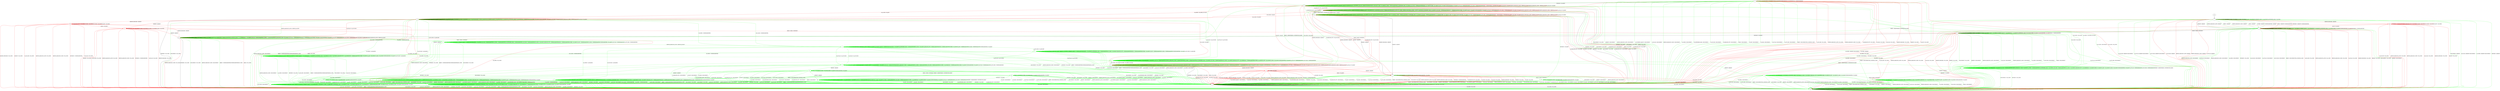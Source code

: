 digraph "" {
	graph ["Incoming time"=0.12959980964660645,
		"Outgoing time"=0.22248458862304688,
		Output="{'States': 36, 'Transitions': 837, 'Filename': '../results/ssh/DropBear-OpenSSH-yices-4.dot'}",
		Reference="{'States': 18, 'Transitions': 222, 'Filename': '../subjects/ssh/DropBear.dot'}",
		Solver=yices,
		Updated="{'States': 32, 'Transitions': 683, 'Filename': '../subjects/ssh/OpenSSH.dot'}",
		"f-measure"=0.15027624309392265,
		precision=0.09956076134699854,
		recall=0.3063063063063063
	];
	a -> a	[key=0,
		label="CH_OPEN / CH_MAX"];
	a -> a	[key=1,
		color=green,
		label="DEBUG / NO_RESP"];
	a -> a	[key=2,
		color=green,
		label="IGNORE / NO_RESP"];
	a -> a	[key=3,
		color=green,
		label="UNIMPLEMENTED / NO_RESP"];
	a -> a	[key=4,
		color=red,
		label="KEX30 / UNIMPLEMENTED"];
	a -> b	[key=0,
		label="NEWKEYS / NO_RESP"];
	a -> f	[key=0,
		color=green,
		label="DISCONNECT / NO_CONN"];
	a -> f	[key=1,
		color=green,
		label="KEXINIT / DISCONNECT"];
	a -> f	[key=2,
		color=green,
		label="SERVICE_REQUEST_AUTH / DISCONNECT"];
	a -> f	[key=3,
		color=green,
		label="CH_WINDOW_ADJUST / DISCONNECT"];
	a -> f	[key=4,
		color=green,
		label="UA_PK_OK / DISCONNECT"];
	a -> f	[key=5,
		color=green,
		label="SERVICE_REQUEST_CONN / DISCONNECT"];
	a -> f	[key=6,
		color=green,
		label="UA_NONE / DISCONNECT"];
	a -> f	[key=7,
		color=green,
		label="CH_EXTENDED_DATA / DISCONNECT"];
	a -> f	[key=8,
		color=green,
		label="UA_PK_NOK / DISCONNECT"];
	a -> f	[key=9,
		color=green,
		label="CH_REQUEST_PTY / DISCONNECT"];
	a -> f	[key=10,
		color=green,
		label="KEX30 / DISCONNECT"];
	a -> f	[key=11,
		color=green,
		label="CH_EOF / DISCONNECT"];
	a -> f	[key=12,
		color=green,
		label="CH_DATA / DISCONNECT"];
	a -> f	[key=13,
		color=green,
		label="UA_PW_OK / DISCONNECT"];
	a -> f	[key=14,
		color=green,
		label="UA_PW_NOK / DISCONNECT"];
	a -> f	[key=15,
		color=green,
		label="REKEY / DISCONNECT|NO_CONN|NO_CONN"];
	a -> f	[key=16,
		color=red,
		label="UA_PK_NOK / NO_CONN"];
	a -> f	[key=17,
		color=red,
		label="SERVICE_REQUEST_AUTH / NO_CONN"];
	a -> f	[key=18,
		color=red,
		label="SERVICE_REQUEST_CONN / NO_CONN"];
	a -> f	[key=19,
		color=red,
		label="CH_REQUEST_PTY / NO_CONN"];
	a -> f	[key=20,
		color=red,
		label="CH_DATA / NO_CONN"];
	a -> f	[key=21,
		color=red,
		label="UA_PK_OK / NO_CONN"];
	a -> f	[key=22,
		color=red,
		label="KEXINIT_PROCEED / NO_CONN"];
	a -> f	[key=23,
		color=red,
		label="KEXINIT / NO_CONN"];
	a -> f	[key=24,
		color=red,
		label="CH_EOF / NO_CONN"];
	a -> m	[key=0,
		color=green,
		label="CH_CLOSE / DISCONNECT"];
	a -> m	[key=1,
		color=red,
		label="CH_CLOSE / NO_CONN"];
	b -> b	[key=0,
		label="CH_OPEN / CH_MAX"];
	b -> b	[key=1,
		label="CH_DATA / NO_RESP"];
	b -> b	[key=2,
		color=green,
		label="SERVICE_REQUEST_AUTH / NO_RESP"];
	b -> b	[key=3,
		color=green,
		label="CH_WINDOW_ADJUST / NO_RESP"];
	b -> b	[key=4,
		color=green,
		label="DEBUG / NO_RESP"];
	b -> b	[key=5,
		color=green,
		label="UA_PK_OK / UNIMPLEMENTED"];
	b -> b	[key=6,
		color=green,
		label="SERVICE_REQUEST_CONN / NO_RESP"];
	b -> b	[key=7,
		color=green,
		label="UA_NONE / UNIMPLEMENTED"];
	b -> b	[key=8,
		color=green,
		label="CH_EXTENDED_DATA / NO_RESP"];
	b -> b	[key=9,
		color=green,
		label="UA_PK_NOK / UNIMPLEMENTED"];
	b -> b	[key=10,
		color=green,
		label="KEX30 / NO_RESP"];
	b -> b	[key=11,
		color=green,
		label="IGNORE / NO_RESP"];
	b -> b	[key=12,
		color=green,
		label="CH_EOF / NO_RESP"];
	b -> b	[key=13,
		color=green,
		label="UNIMPLEMENTED / NO_RESP"];
	b -> b	[key=14,
		color=green,
		label="UA_PW_OK / UNIMPLEMENTED"];
	b -> b	[key=15,
		color=green,
		label="UA_PW_NOK / UNIMPLEMENTED"];
	b -> b	[key=16,
		color=green,
		label="REKEY / KEXINIT|KEX31+NEWKEYS|NO_RESP"];
	b -> b	[key=17,
		color=red,
		label="UA_PK_NOK / NO_RESP"];
	b -> b	[key=18,
		color=red,
		label="SERVICE_REQUEST_AUTH / SERVICE_ACCEPT"];
	b -> b	[key=19,
		color=red,
		label="SERVICE_REQUEST_CONN / SERVICE_ACCEPT"];
	b -> b	[key=20,
		color=red,
		label="UA_PK_OK / NO_RESP"];
	b -> c	[key=0,
		color=red,
		label="CH_REQUEST_PTY / CH_SUCCESS"];
	b -> f	[key=0,
		label="NEWKEYS / NO_CONN"];
	b -> f	[key=1,
		color=green,
		label="DISCONNECT / NO_CONN"];
	b -> f	[key=2,
		color=red,
		label="KEX30 / NO_CONN"];
	b -> i	[key=0,
		color=red,
		label="CH_EOF / CH_EOF"];
	b -> k	[key=0,
		color=green,
		label="CH_REQUEST_PTY / CH_SUCCESS"];
	b -> l	[key=0,
		color=red,
		label="KEXINIT / KEXINIT"];
	b -> n	[key=0,
		color=red,
		label="CH_CLOSE / CH_EOF"];
	v	[color=green];
	b -> v	[key=0,
		color=green,
		label="CH_CLOSE / CH_CLOSE"];
	bb	[color=green];
	b -> bb	[key=0,
		color=green,
		label="KEXINIT / KEXINIT"];
	jj	[color=red];
	b -> jj	[key=0,
		color=red,
		label="KEXINIT_PROCEED / KEXINIT"];
	c -> c	[key=0,
		label="CH_OPEN / CH_MAX"];
	c -> c	[key=1,
		label="CH_DATA / NO_RESP"];
	c -> c	[key=2,
		color=green,
		label="SERVICE_REQUEST_AUTH / UNIMPLEMENTED"];
	c -> c	[key=3,
		color=green,
		label="CH_WINDOW_ADJUST / NO_RESP"];
	c -> c	[key=4,
		color=green,
		label="DEBUG / NO_RESP"];
	c -> c	[key=5,
		color=green,
		label="UA_PK_OK / UNIMPLEMENTED"];
	c -> c	[key=6,
		color=green,
		label="SERVICE_REQUEST_CONN / UNIMPLEMENTED"];
	c -> c	[key=7,
		color=green,
		label="UA_NONE / UNIMPLEMENTED"];
	c -> c	[key=8,
		color=green,
		label="CH_EXTENDED_DATA / NO_RESP"];
	c -> c	[key=9,
		color=green,
		label="UA_PK_NOK / UNIMPLEMENTED"];
	c -> c	[key=10,
		color=green,
		label="KEX30 / UNIMPLEMENTED"];
	c -> c	[key=11,
		color=green,
		label="IGNORE / NO_RESP"];
	c -> c	[key=12,
		color=green,
		label="CH_EOF / NO_RESP"];
	c -> c	[key=13,
		color=green,
		label="UNIMPLEMENTED / NO_RESP"];
	c -> c	[key=14,
		color=green,
		label="UA_PW_OK / UNIMPLEMENTED"];
	c -> c	[key=15,
		color=green,
		label="UA_PW_NOK / UNIMPLEMENTED"];
	c -> c	[key=16,
		color=red,
		label="UA_PK_NOK / NO_RESP"];
	c -> c	[key=17,
		color=red,
		label="SERVICE_REQUEST_AUTH / SERVICE_ACCEPT"];
	c -> c	[key=18,
		color=red,
		label="SERVICE_REQUEST_CONN / SERVICE_ACCEPT"];
	c -> c	[key=19,
		color=red,
		label="UA_PK_OK / NO_RESP"];
	c -> f	[key=0,
		label="NEWKEYS / NO_CONN"];
	c -> f	[key=1,
		color=green,
		label="DISCONNECT / NO_CONN"];
	c -> f	[key=2,
		color=green,
		label="CH_REQUEST_PTY / DISCONNECT"];
	c -> f	[key=3,
		color=red,
		label="KEX30 / NO_CONN"];
	c -> f	[key=4,
		color=red,
		label="CH_REQUEST_PTY / NO_CONN"];
	c -> k	[key=0,
		color=green,
		label="REKEY / KEXINIT|KEX31+NEWKEYS|NO_RESP"];
	c -> k	[key=1,
		color=red,
		label="CH_EOF / CH_EOF"];
	c -> l	[key=0,
		label="KEXINIT / KEXINIT"];
	c -> n	[key=0,
		color=red,
		label="CH_CLOSE / CH_EOF"];
	p	[color=green];
	c -> p	[key=0,
		color=green,
		label="CH_CLOSE / CH_CLOSE"];
	c -> jj	[key=0,
		color=red,
		label="KEXINIT_PROCEED / KEXINIT"];
	d -> j	[key=0];
	e -> e	[key=0,
		label="CH_REQUEST_PTY / CH_NONE"];
	e -> e	[key=1,
		label="CH_DATA / CH_NONE"];
	e -> e	[key=2,
		label="CH_CLOSE / CH_NONE"];
	e -> e	[key=3,
		label="CH_EOF / CH_NONE"];
	e -> e	[key=4,
		color=green,
		label="CH_WINDOW_ADJUST / CH_NONE"];
	e -> e	[key=5,
		color=green,
		label="DEBUG / NO_RESP"];
	e -> e	[key=6,
		color=green,
		label="CH_EXTENDED_DATA / CH_NONE"];
	e -> e	[key=7,
		color=green,
		label="IGNORE / NO_RESP"];
	e -> e	[key=8,
		color=green,
		label="UNIMPLEMENTED / NO_RESP"];
	e -> e	[key=9,
		color=red,
		label="NEWKEYS / UNIMPLEMENTED"];
	e -> f	[key=0,
		color=green,
		label="CH_OPEN / DISCONNECT"];
	e -> f	[key=1,
		color=red,
		label="CH_OPEN / NO_CONN"];
	e -> h	[key=0,
		label="KEX30 / KEX31+NEWKEYS"];
	e -> m	[key=0,
		color=green,
		label="DISCONNECT / NO_CONN"];
	e -> m	[key=1,
		color=green,
		label="KEXINIT / DISCONNECT"];
	e -> m	[key=2,
		color=green,
		label="SERVICE_REQUEST_AUTH / DISCONNECT"];
	e -> m	[key=3,
		color=green,
		label="UA_PK_OK / DISCONNECT"];
	e -> m	[key=4,
		color=green,
		label="SERVICE_REQUEST_CONN / DISCONNECT"];
	e -> m	[key=5,
		color=green,
		label="UA_NONE / DISCONNECT"];
	e -> m	[key=6,
		color=green,
		label="NEWKEYS / NO_CONN"];
	e -> m	[key=7,
		color=green,
		label="UA_PK_NOK / DISCONNECT"];
	e -> m	[key=8,
		color=green,
		label="UA_PW_OK / DISCONNECT"];
	e -> m	[key=9,
		color=green,
		label="UA_PW_NOK / DISCONNECT"];
	e -> m	[key=10,
		color=green,
		label="REKEY / DISCONNECT|NO_CONN|NO_CONN"];
	e -> m	[key=11,
		color=red,
		label="UA_PK_NOK / NO_CONN"];
	e -> m	[key=12,
		color=red,
		label="SERVICE_REQUEST_AUTH / NO_CONN"];
	e -> m	[key=13,
		color=red,
		label="SERVICE_REQUEST_CONN / NO_CONN"];
	e -> m	[key=14,
		color=red,
		label="UA_PK_OK / NO_CONN"];
	e -> m	[key=15,
		color=red,
		label="KEXINIT_PROCEED / NO_CONN"];
	e -> m	[key=16,
		color=red,
		label="KEXINIT / NO_CONN"];
	f -> f	[key=0,
		label="UA_PK_NOK / NO_CONN"];
	f -> f	[key=1,
		label="KEX30 / NO_CONN"];
	f -> f	[key=2,
		label="SERVICE_REQUEST_AUTH / NO_CONN"];
	f -> f	[key=3,
		label="SERVICE_REQUEST_CONN / NO_CONN"];
	f -> f	[key=4,
		label="NEWKEYS / NO_CONN"];
	f -> f	[key=5,
		label="CH_REQUEST_PTY / NO_CONN"];
	f -> f	[key=6,
		label="CH_OPEN / CH_MAX"];
	f -> f	[key=7,
		label="CH_DATA / NO_CONN"];
	f -> f	[key=8,
		label="UA_PK_OK / NO_CONN"];
	f -> f	[key=9,
		label="KEXINIT / NO_CONN"];
	f -> f	[key=10,
		label="CH_EOF / NO_CONN"];
	f -> f	[key=11,
		color=green,
		label="DISCONNECT / NO_CONN"];
	f -> f	[key=12,
		color=green,
		label="CH_WINDOW_ADJUST / NO_CONN"];
	f -> f	[key=13,
		color=green,
		label="DEBUG / NO_CONN"];
	f -> f	[key=14,
		color=green,
		label="UA_NONE / NO_CONN"];
	f -> f	[key=15,
		color=green,
		label="CH_EXTENDED_DATA / NO_CONN"];
	f -> f	[key=16,
		color=green,
		label="IGNORE / NO_CONN"];
	f -> f	[key=17,
		color=green,
		label="UNIMPLEMENTED / NO_CONN"];
	f -> f	[key=18,
		color=green,
		label="UA_PW_OK / NO_CONN"];
	f -> f	[key=19,
		color=green,
		label="UA_PW_NOK / NO_CONN"];
	f -> f	[key=20,
		color=green,
		label="REKEY / NO_CONN|NO_CONN|NO_CONN"];
	f -> f	[key=21,
		color=red,
		label="KEXINIT_PROCEED / NO_CONN"];
	f -> m	[key=0,
		label="CH_CLOSE / NO_CONN"];
	g -> f	[key=0,
		color=red,
		label="CH_OPEN / NO_CONN"];
	g -> g	[key=0,
		label="CH_REQUEST_PTY / CH_NONE"];
	g -> g	[key=1,
		label="CH_DATA / CH_NONE"];
	g -> g	[key=2,
		label="CH_CLOSE / CH_NONE"];
	g -> g	[key=3,
		label="CH_EOF / CH_NONE"];
	g -> g	[key=4,
		color=green,
		label="KEXINIT / UNIMPLEMENTED"];
	g -> g	[key=5,
		color=green,
		label="CH_WINDOW_ADJUST / CH_NONE"];
	g -> g	[key=6,
		color=green,
		label="DEBUG / NO_RESP"];
	g -> g	[key=7,
		color=green,
		label="UA_PK_OK / UNIMPLEMENTED"];
	g -> g	[key=8,
		color=green,
		label="UA_NONE / UNIMPLEMENTED"];
	g -> g	[key=9,
		color=green,
		label="CH_EXTENDED_DATA / CH_NONE"];
	g -> g	[key=10,
		color=green,
		label="UA_PK_NOK / UNIMPLEMENTED"];
	g -> g	[key=11,
		color=green,
		label="KEX30 / UNIMPLEMENTED"];
	g -> g	[key=12,
		color=green,
		label="IGNORE / NO_RESP"];
	g -> g	[key=13,
		color=green,
		label="UNIMPLEMENTED / NO_RESP"];
	g -> g	[key=14,
		color=green,
		label="UA_PW_OK / UNIMPLEMENTED"];
	g -> g	[key=15,
		color=green,
		label="UA_PW_NOK / UNIMPLEMENTED"];
	g -> g	[key=16,
		color=red,
		label="UA_PK_NOK / UA_FAILURE"];
	g -> g	[key=17,
		color=red,
		label="SERVICE_REQUEST_AUTH / SERVICE_ACCEPT"];
	g -> m	[key=0,
		label="NEWKEYS / NO_CONN"];
	g -> m	[key=1,
		color=green,
		label="DISCONNECT / NO_CONN"];
	g -> m	[key=2,
		color=green,
		label="SERVICE_REQUEST_CONN / DISCONNECT"];
	g -> m	[key=3,
		color=green,
		label="REKEY / UNIMPLEMENTED|UNIMPLEMENTED|NO_CONN"];
	g -> m	[key=4,
		color=red,
		label="KEX30 / NO_CONN"];
	g -> m	[key=5,
		color=red,
		label="SERVICE_REQUEST_CONN / NO_CONN"];
	g -> n	[key=0,
		color=green,
		label="SERVICE_REQUEST_AUTH / SERVICE_ACCEPT"];
	g -> n	[key=1,
		color=red,
		label="UA_PK_OK / UA_SUCCESS"];
	o	[color=green];
	g -> o	[key=0,
		color=green,
		label="CH_OPEN / UNIMPLEMENTED"];
	hh	[color=red];
	g -> hh	[key=0,
		color=red,
		label="KEXINIT_PROCEED / KEXINIT"];
	ii	[color=red];
	g -> ii	[key=0,
		color=red,
		label="KEXINIT / KEXINIT"];
	h -> f	[key=0,
		color=green,
		label="CH_OPEN / DISCONNECT"];
	h -> f	[key=1,
		color=red,
		label="CH_OPEN / NO_CONN"];
	h -> g	[key=0,
		label="NEWKEYS / NO_RESP"];
	h -> h	[key=0,
		label="CH_REQUEST_PTY / CH_NONE"];
	h -> h	[key=1,
		label="CH_DATA / CH_NONE"];
	h -> h	[key=2,
		label="CH_CLOSE / CH_NONE"];
	h -> h	[key=3,
		label="CH_EOF / CH_NONE"];
	h -> h	[key=4,
		color=green,
		label="CH_WINDOW_ADJUST / CH_NONE"];
	h -> h	[key=5,
		color=green,
		label="DEBUG / NO_RESP"];
	h -> h	[key=6,
		color=green,
		label="CH_EXTENDED_DATA / CH_NONE"];
	h -> h	[key=7,
		color=green,
		label="IGNORE / NO_RESP"];
	h -> h	[key=8,
		color=green,
		label="UNIMPLEMENTED / NO_RESP"];
	h -> h	[key=9,
		color=red,
		label="KEX30 / UNIMPLEMENTED"];
	h -> m	[key=0,
		color=green,
		label="DISCONNECT / NO_CONN"];
	h -> m	[key=1,
		color=green,
		label="KEXINIT / DISCONNECT"];
	h -> m	[key=2,
		color=green,
		label="SERVICE_REQUEST_AUTH / DISCONNECT"];
	h -> m	[key=3,
		color=green,
		label="UA_PK_OK / DISCONNECT"];
	h -> m	[key=4,
		color=green,
		label="SERVICE_REQUEST_CONN / DISCONNECT"];
	h -> m	[key=5,
		color=green,
		label="UA_NONE / DISCONNECT"];
	h -> m	[key=6,
		color=green,
		label="UA_PK_NOK / DISCONNECT"];
	h -> m	[key=7,
		color=green,
		label="KEX30 / DISCONNECT"];
	h -> m	[key=8,
		color=green,
		label="UA_PW_OK / DISCONNECT"];
	h -> m	[key=9,
		color=green,
		label="UA_PW_NOK / DISCONNECT"];
	h -> m	[key=10,
		color=green,
		label="REKEY / DISCONNECT|NO_CONN|NO_CONN"];
	h -> m	[key=11,
		color=red,
		label="UA_PK_NOK / NO_CONN"];
	h -> m	[key=12,
		color=red,
		label="SERVICE_REQUEST_AUTH / NO_CONN"];
	h -> m	[key=13,
		color=red,
		label="SERVICE_REQUEST_CONN / NO_CONN"];
	h -> m	[key=14,
		color=red,
		label="UA_PK_OK / NO_CONN"];
	h -> m	[key=15,
		color=red,
		label="KEXINIT_PROCEED / NO_CONN"];
	h -> m	[key=16,
		color=red,
		label="KEXINIT / NO_CONN"];
	i -> b	[key=0,
		color=green,
		label="REKEY / KEXINIT|KEX31+NEWKEYS|NO_RESP"];
	i -> c	[key=0,
		color=green,
		label="CH_REQUEST_PTY / CH_SUCCESS"];
	i -> f	[key=0,
		label="NEWKEYS / NO_CONN"];
	i -> f	[key=1,
		color=green,
		label="DISCONNECT / NO_CONN"];
	i -> f	[key=2,
		color=red,
		label="KEX30 / NO_CONN"];
	i -> f	[key=3,
		color=red,
		label="CH_DATA / NO_CONN"];
	i -> i	[key=0,
		label="CH_OPEN / CH_MAX"];
	i -> i	[key=1,
		label="CH_EOF / NO_RESP"];
	i -> i	[key=2,
		color=green,
		label="SERVICE_REQUEST_AUTH / UNIMPLEMENTED"];
	i -> i	[key=3,
		color=green,
		label="CH_WINDOW_ADJUST / NO_RESP"];
	i -> i	[key=4,
		color=green,
		label="DEBUG / NO_RESP"];
	i -> i	[key=5,
		color=green,
		label="UA_PK_OK / UNIMPLEMENTED"];
	i -> i	[key=6,
		color=green,
		label="SERVICE_REQUEST_CONN / UNIMPLEMENTED"];
	i -> i	[key=7,
		color=green,
		label="UA_NONE / UNIMPLEMENTED"];
	i -> i	[key=8,
		color=green,
		label="CH_EXTENDED_DATA / NO_RESP"];
	i -> i	[key=9,
		color=green,
		label="UA_PK_NOK / UNIMPLEMENTED"];
	i -> i	[key=10,
		color=green,
		label="KEX30 / UNIMPLEMENTED"];
	i -> i	[key=11,
		color=green,
		label="IGNORE / NO_RESP"];
	i -> i	[key=12,
		color=green,
		label="CH_DATA / NO_RESP"];
	i -> i	[key=13,
		color=green,
		label="UNIMPLEMENTED / NO_RESP"];
	i -> i	[key=14,
		color=green,
		label="UA_PW_OK / UNIMPLEMENTED"];
	i -> i	[key=15,
		color=green,
		label="UA_PW_NOK / UNIMPLEMENTED"];
	i -> i	[key=16,
		color=red,
		label="UA_PK_NOK / NO_RESP"];
	i -> i	[key=17,
		color=red,
		label="SERVICE_REQUEST_AUTH / SERVICE_ACCEPT"];
	i -> i	[key=18,
		color=red,
		label="SERVICE_REQUEST_CONN / SERVICE_ACCEPT"];
	i -> i	[key=19,
		color=red,
		label="UA_PK_OK / NO_RESP"];
	i -> k	[key=0,
		color=red,
		label="CH_REQUEST_PTY / CH_SUCCESS"];
	i -> l	[key=0,
		color=red,
		label="KEXINIT / KEXINIT"];
	i -> n	[key=0,
		color=red,
		label="CH_CLOSE / NO_RESP"];
	i -> p	[key=0,
		color=green,
		label="CH_CLOSE / CH_CLOSE"];
	i -> bb	[key=0,
		color=green,
		label="KEXINIT / KEXINIT"];
	i -> jj	[key=0,
		color=red,
		label="KEXINIT_PROCEED / KEXINIT"];
	j -> e	[key=0,
		label="KEXINIT / KEXINIT"];
	j -> e	[key=1,
		color=green,
		label="SERVICE_REQUEST_AUTH / KEXINIT"];
	j -> e	[key=2,
		color=green,
		label="DEBUG / KEXINIT"];
	j -> e	[key=3,
		color=green,
		label="SERVICE_REQUEST_CONN / KEXINIT"];
	j -> e	[key=4,
		color=green,
		label="KEX30 / KEXINIT"];
	j -> e	[key=5,
		color=green,
		label="IGNORE / KEXINIT"];
	j -> e	[key=6,
		color=green,
		label="UNIMPLEMENTED / KEXINIT"];
	j -> e	[key=7,
		color=red,
		label="KEX30 / KEXINIT+UNIMPLEMENTED"];
	j -> e	[key=8,
		color=red,
		label="NEWKEYS / KEXINIT+UNIMPLEMENTED"];
	j -> f	[key=0,
		color=green,
		label="CH_OPEN / KEXINIT+DISCONNECT"];
	j -> f	[key=1,
		color=red,
		label="CH_OPEN / KEXINIT"];
	j -> g	[key=0,
		color=green,
		label="REKEY / KEXINIT|KEX31+NEWKEYS|NO_RESP"];
	j -> j	[key=0,
		label="CH_REQUEST_PTY / CH_NONE"];
	j -> j	[key=1,
		label="CH_DATA / CH_NONE"];
	j -> j	[key=2,
		label="CH_CLOSE / CH_NONE"];
	j -> j	[key=3,
		label="CH_EOF / CH_NONE"];
	j -> j	[key=4,
		color=green,
		label="CH_WINDOW_ADJUST / CH_NONE"];
	j -> j	[key=5,
		color=green,
		label="CH_EXTENDED_DATA / CH_NONE"];
	j -> m	[key=0,
		color=green,
		label="DISCONNECT / KEXINIT"];
	j -> m	[key=1,
		color=green,
		label="UA_PK_OK / KEXINIT+DISCONNECT"];
	j -> m	[key=2,
		color=green,
		label="UA_NONE / KEXINIT+DISCONNECT"];
	j -> m	[key=3,
		color=green,
		label="NEWKEYS / KEXINIT"];
	j -> m	[key=4,
		color=green,
		label="UA_PK_NOK / KEXINIT+DISCONNECT"];
	j -> m	[key=5,
		color=green,
		label="UA_PW_OK / KEXINIT+DISCONNECT"];
	j -> m	[key=6,
		color=green,
		label="UA_PW_NOK / KEXINIT+DISCONNECT"];
	j -> m	[key=7,
		color=red,
		label="UA_PK_NOK / KEXINIT"];
	j -> m	[key=8,
		color=red,
		label="SERVICE_REQUEST_AUTH / KEXINIT"];
	j -> m	[key=9,
		color=red,
		label="SERVICE_REQUEST_CONN / KEXINIT"];
	j -> m	[key=10,
		color=red,
		label="UA_PK_OK / KEXINIT"];
	gg	[color=red];
	j -> gg	[key=0,
		color=red,
		label="KEXINIT_PROCEED / KEXINIT"];
	k -> f	[key=0,
		label="NEWKEYS / NO_CONN"];
	k -> f	[key=1,
		color=green,
		label="DISCONNECT / NO_CONN"];
	k -> f	[key=2,
		color=green,
		label="CH_REQUEST_PTY / DISCONNECT"];
	k -> f	[key=3,
		color=red,
		label="KEX30 / NO_CONN"];
	k -> f	[key=4,
		color=red,
		label="CH_REQUEST_PTY / NO_CONN"];
	k -> f	[key=5,
		color=red,
		label="CH_DATA / NO_CONN"];
	k -> k	[key=0,
		label="CH_OPEN / CH_MAX"];
	k -> k	[key=1,
		label="CH_EOF / NO_RESP"];
	k -> k	[key=2,
		color=green,
		label="SERVICE_REQUEST_AUTH / NO_RESP"];
	k -> k	[key=3,
		color=green,
		label="CH_WINDOW_ADJUST / NO_RESP"];
	k -> k	[key=4,
		color=green,
		label="DEBUG / NO_RESP"];
	k -> k	[key=5,
		color=green,
		label="UA_PK_OK / UNIMPLEMENTED"];
	k -> k	[key=6,
		color=green,
		label="SERVICE_REQUEST_CONN / NO_RESP"];
	k -> k	[key=7,
		color=green,
		label="UA_NONE / UNIMPLEMENTED"];
	k -> k	[key=8,
		color=green,
		label="CH_EXTENDED_DATA / NO_RESP"];
	k -> k	[key=9,
		color=green,
		label="UA_PK_NOK / UNIMPLEMENTED"];
	k -> k	[key=10,
		color=green,
		label="KEX30 / NO_RESP"];
	k -> k	[key=11,
		color=green,
		label="IGNORE / NO_RESP"];
	k -> k	[key=12,
		color=green,
		label="CH_DATA / NO_RESP"];
	k -> k	[key=13,
		color=green,
		label="UNIMPLEMENTED / NO_RESP"];
	k -> k	[key=14,
		color=green,
		label="UA_PW_OK / UNIMPLEMENTED"];
	k -> k	[key=15,
		color=green,
		label="UA_PW_NOK / UNIMPLEMENTED"];
	k -> k	[key=16,
		color=green,
		label="REKEY / KEXINIT|KEX31+NEWKEYS|NO_RESP"];
	k -> k	[key=17,
		color=red,
		label="UA_PK_NOK / NO_RESP"];
	k -> k	[key=18,
		color=red,
		label="SERVICE_REQUEST_AUTH / SERVICE_ACCEPT"];
	k -> k	[key=19,
		color=red,
		label="SERVICE_REQUEST_CONN / SERVICE_ACCEPT"];
	k -> k	[key=20,
		color=red,
		label="UA_PK_OK / NO_RESP"];
	k -> l	[key=0,
		label="KEXINIT / KEXINIT"];
	k -> n	[key=0,
		color=red,
		label="CH_CLOSE / NO_RESP"];
	k -> v	[key=0,
		color=green,
		label="CH_CLOSE / CH_CLOSE"];
	k -> jj	[key=0,
		color=red,
		label="KEXINIT_PROCEED / KEXINIT"];
	l -> a	[key=0,
		color=red,
		label="KEX30 / KEX31+NEWKEYS"];
	l -> f	[key=0,
		color=green,
		label="DISCONNECT / NO_CONN"];
	l -> f	[key=1,
		color=green,
		label="KEXINIT / DISCONNECT"];
	l -> f	[key=2,
		color=green,
		label="SERVICE_REQUEST_AUTH / DISCONNECT"];
	l -> f	[key=3,
		color=green,
		label="CH_WINDOW_ADJUST / DISCONNECT"];
	l -> f	[key=4,
		color=green,
		label="UA_PK_OK / DISCONNECT"];
	l -> f	[key=5,
		color=green,
		label="SERVICE_REQUEST_CONN / DISCONNECT"];
	l -> f	[key=6,
		color=green,
		label="UA_NONE / DISCONNECT"];
	l -> f	[key=7,
		color=green,
		label="CH_EXTENDED_DATA / DISCONNECT"];
	l -> f	[key=8,
		color=green,
		label="NEWKEYS / NO_CONN"];
	l -> f	[key=9,
		color=green,
		label="UA_PK_NOK / DISCONNECT"];
	l -> f	[key=10,
		color=green,
		label="CH_REQUEST_PTY / DISCONNECT"];
	l -> f	[key=11,
		color=green,
		label="CH_EOF / DISCONNECT"];
	l -> f	[key=12,
		color=green,
		label="CH_DATA / DISCONNECT"];
	l -> f	[key=13,
		color=green,
		label="UA_PW_OK / DISCONNECT"];
	l -> f	[key=14,
		color=green,
		label="UA_PW_NOK / DISCONNECT"];
	l -> f	[key=15,
		color=green,
		label="REKEY / DISCONNECT|NO_CONN|NO_CONN"];
	l -> f	[key=16,
		color=red,
		label="UA_PK_NOK / NO_CONN"];
	l -> f	[key=17,
		color=red,
		label="SERVICE_REQUEST_AUTH / NO_CONN"];
	l -> f	[key=18,
		color=red,
		label="SERVICE_REQUEST_CONN / NO_CONN"];
	l -> f	[key=19,
		color=red,
		label="NEWKEYS / UNIMPLEMENTED"];
	l -> f	[key=20,
		color=red,
		label="CH_REQUEST_PTY / NO_CONN"];
	l -> f	[key=21,
		color=red,
		label="CH_DATA / NO_CONN"];
	l -> f	[key=22,
		color=red,
		label="UA_PK_OK / NO_CONN"];
	l -> f	[key=23,
		color=red,
		label="KEXINIT_PROCEED / NO_CONN"];
	l -> f	[key=24,
		color=red,
		label="KEXINIT / NO_CONN"];
	l -> f	[key=25,
		color=red,
		label="CH_EOF / NO_CONN"];
	l -> l	[key=0,
		label="CH_OPEN / CH_MAX"];
	l -> l	[key=1,
		color=green,
		label="DEBUG / NO_RESP"];
	l -> l	[key=2,
		color=green,
		label="IGNORE / NO_RESP"];
	l -> l	[key=3,
		color=green,
		label="UNIMPLEMENTED / NO_RESP"];
	l -> m	[key=0,
		color=green,
		label="CH_CLOSE / DISCONNECT"];
	l -> m	[key=1,
		color=red,
		label="CH_CLOSE / NO_CONN"];
	ff	[color=green];
	l -> ff	[key=0,
		color=green,
		label="KEX30 / KEX31+NEWKEYS"];
	m -> f	[key=0,
		label="CH_OPEN / NO_CONN"];
	m -> m	[key=0,
		label="UA_PK_NOK / NO_CONN"];
	m -> m	[key=1,
		label="KEX30 / NO_CONN"];
	m -> m	[key=2,
		label="SERVICE_REQUEST_AUTH / NO_CONN"];
	m -> m	[key=3,
		label="SERVICE_REQUEST_CONN / NO_CONN"];
	m -> m	[key=4,
		label="NEWKEYS / NO_CONN"];
	m -> m	[key=5,
		label="CH_REQUEST_PTY / CH_NONE"];
	m -> m	[key=6,
		label="CH_DATA / CH_NONE"];
	m -> m	[key=7,
		label="UA_PK_OK / NO_CONN"];
	m -> m	[key=8,
		label="CH_CLOSE / CH_NONE"];
	m -> m	[key=9,
		label="KEXINIT / NO_CONN"];
	m -> m	[key=10,
		label="CH_EOF / CH_NONE"];
	m -> m	[key=11,
		color=green,
		label="DISCONNECT / NO_CONN"];
	m -> m	[key=12,
		color=green,
		label="CH_WINDOW_ADJUST / CH_NONE"];
	m -> m	[key=13,
		color=green,
		label="DEBUG / NO_CONN"];
	m -> m	[key=14,
		color=green,
		label="UA_NONE / NO_CONN"];
	m -> m	[key=15,
		color=green,
		label="CH_EXTENDED_DATA / CH_NONE"];
	m -> m	[key=16,
		color=green,
		label="IGNORE / NO_CONN"];
	m -> m	[key=17,
		color=green,
		label="UNIMPLEMENTED / NO_CONN"];
	m -> m	[key=18,
		color=green,
		label="UA_PW_OK / NO_CONN"];
	m -> m	[key=19,
		color=green,
		label="UA_PW_NOK / NO_CONN"];
	m -> m	[key=20,
		color=green,
		label="REKEY / NO_CONN|NO_CONN|NO_CONN"];
	m -> m	[key=21,
		color=red,
		label="KEXINIT_PROCEED / NO_CONN"];
	n -> b	[key=0,
		color=red,
		label="CH_OPEN / CH_OPEN_SUCCESS"];
	n -> m	[key=0,
		label="NEWKEYS / NO_CONN"];
	n -> m	[key=1,
		color=green,
		label="DISCONNECT / NO_CONN"];
	n -> m	[key=2,
		color=green,
		label="SERVICE_REQUEST_CONN / DISCONNECT"];
	n -> m	[key=3,
		color=green,
		label="REKEY / UNIMPLEMENTED|UNIMPLEMENTED|NO_CONN"];
	n -> m	[key=4,
		color=red,
		label="KEX30 / NO_CONN"];
	n -> n	[key=0,
		label="SERVICE_REQUEST_AUTH / SERVICE_ACCEPT"];
	n -> n	[key=1,
		label="CH_REQUEST_PTY / CH_NONE"];
	n -> n	[key=2,
		label="CH_DATA / CH_NONE"];
	n -> n	[key=3,
		label="CH_CLOSE / CH_NONE"];
	n -> n	[key=4,
		label="CH_EOF / CH_NONE"];
	n -> n	[key=5,
		color=green,
		label="KEXINIT / UNIMPLEMENTED"];
	n -> n	[key=6,
		color=green,
		label="CH_WINDOW_ADJUST / CH_NONE"];
	n -> n	[key=7,
		color=green,
		label="DEBUG / NO_RESP"];
	n -> n	[key=8,
		color=green,
		label="CH_EXTENDED_DATA / CH_NONE"];
	n -> n	[key=9,
		color=green,
		label="KEX30 / UNIMPLEMENTED"];
	n -> n	[key=10,
		color=green,
		label="IGNORE / NO_RESP"];
	n -> n	[key=11,
		color=green,
		label="UNIMPLEMENTED / NO_RESP"];
	n -> n	[key=12,
		color=red,
		label="UA_PK_NOK / NO_RESP"];
	n -> n	[key=13,
		color=red,
		label="SERVICE_REQUEST_CONN / SERVICE_ACCEPT"];
	n -> n	[key=14,
		color=red,
		label="UA_PK_OK / NO_RESP"];
	n -> p	[key=0,
		color=green,
		label="UA_PK_OK / UA_SUCCESS"];
	n -> p	[key=1,
		color=green,
		label="UA_PW_OK / UA_SUCCESS"];
	q	[color=green];
	n -> q	[key=0,
		color=green,
		label="UA_PW_NOK / UA_FAILURE"];
	r	[color=green];
	n -> r	[key=0,
		color=green,
		label="UA_NONE / UA_FAILURE"];
	s	[color=green];
	n -> s	[key=0,
		color=green,
		label="UA_PK_NOK / UA_FAILURE"];
	t	[color=green];
	n -> t	[key=0,
		color=green,
		label="CH_OPEN / UNIMPLEMENTED"];
	n -> hh	[key=0,
		color=red,
		label="KEXINIT_PROCEED / KEXINIT"];
	n -> ii	[key=0,
		color=red,
		label="KEXINIT / KEXINIT"];
	o -> f	[key=0,
		color=green,
		label="DISCONNECT / NO_CONN"];
	o -> f	[key=1,
		color=green,
		label="SERVICE_REQUEST_CONN / DISCONNECT"];
	o -> f	[key=2,
		color=green,
		label="NEWKEYS / NO_CONN"];
	o -> f	[key=3,
		color=green,
		label="REKEY / UNIMPLEMENTED|UNIMPLEMENTED|NO_CONN"];
	o -> g	[key=0,
		color=green,
		label="CH_CLOSE / UNIMPLEMENTED"];
	o -> o	[key=0,
		color=green,
		label="KEXINIT / UNIMPLEMENTED"];
	o -> o	[key=1,
		color=green,
		label="CH_WINDOW_ADJUST / UNIMPLEMENTED"];
	o -> o	[key=2,
		color=green,
		label="DEBUG / NO_RESP"];
	o -> o	[key=3,
		color=green,
		label="UA_PK_OK / UNIMPLEMENTED"];
	o -> o	[key=4,
		color=green,
		label="UA_NONE / UNIMPLEMENTED"];
	o -> o	[key=5,
		color=green,
		label="CH_EXTENDED_DATA / UNIMPLEMENTED"];
	o -> o	[key=6,
		color=green,
		label="UA_PK_NOK / UNIMPLEMENTED"];
	o -> o	[key=7,
		color=green,
		label="CH_OPEN / CH_MAX"];
	o -> o	[key=8,
		color=green,
		label="CH_REQUEST_PTY / UNIMPLEMENTED"];
	o -> o	[key=9,
		color=green,
		label="KEX30 / UNIMPLEMENTED"];
	o -> o	[key=10,
		color=green,
		label="IGNORE / NO_RESP"];
	o -> o	[key=11,
		color=green,
		label="CH_EOF / UNIMPLEMENTED"];
	o -> o	[key=12,
		color=green,
		label="CH_DATA / UNIMPLEMENTED"];
	o -> o	[key=13,
		color=green,
		label="UNIMPLEMENTED / NO_RESP"];
	o -> o	[key=14,
		color=green,
		label="UA_PW_OK / UNIMPLEMENTED"];
	o -> o	[key=15,
		color=green,
		label="UA_PW_NOK / UNIMPLEMENTED"];
	o -> t	[key=0,
		color=green,
		label="SERVICE_REQUEST_AUTH / SERVICE_ACCEPT"];
	p -> i	[key=0,
		color=green,
		label="CH_OPEN / CH_OPEN_SUCCESS"];
	p -> m	[key=0,
		color=green,
		label="DISCONNECT / NO_CONN"];
	p -> m	[key=1,
		color=green,
		label="NEWKEYS / NO_CONN"];
	p -> p	[key=0,
		color=green,
		label="SERVICE_REQUEST_AUTH / UNIMPLEMENTED"];
	p -> p	[key=1,
		color=green,
		label="CH_WINDOW_ADJUST / CH_NONE"];
	p -> p	[key=2,
		color=green,
		label="DEBUG / NO_RESP"];
	p -> p	[key=3,
		color=green,
		label="UA_PK_OK / UNIMPLEMENTED"];
	p -> p	[key=4,
		color=green,
		label="SERVICE_REQUEST_CONN / UNIMPLEMENTED"];
	p -> p	[key=5,
		color=green,
		label="UA_NONE / UNIMPLEMENTED"];
	p -> p	[key=6,
		color=green,
		label="CH_EXTENDED_DATA / CH_NONE"];
	p -> p	[key=7,
		color=green,
		label="UA_PK_NOK / UNIMPLEMENTED"];
	p -> p	[key=8,
		color=green,
		label="CH_CLOSE / CH_NONE"];
	p -> p	[key=9,
		color=green,
		label="CH_REQUEST_PTY / CH_NONE"];
	p -> p	[key=10,
		color=green,
		label="KEX30 / UNIMPLEMENTED"];
	p -> p	[key=11,
		color=green,
		label="IGNORE / NO_RESP"];
	p -> p	[key=12,
		color=green,
		label="CH_EOF / CH_NONE"];
	p -> p	[key=13,
		color=green,
		label="CH_DATA / CH_NONE"];
	p -> p	[key=14,
		color=green,
		label="UNIMPLEMENTED / NO_RESP"];
	p -> p	[key=15,
		color=green,
		label="UA_PW_OK / UNIMPLEMENTED"];
	p -> p	[key=16,
		color=green,
		label="UA_PW_NOK / UNIMPLEMENTED"];
	u	[color=green];
	p -> u	[key=0,
		color=green,
		label="KEXINIT / KEXINIT"];
	p -> v	[key=0,
		color=green,
		label="REKEY / KEXINIT|KEX31+NEWKEYS|NO_RESP"];
	q -> m	[key=0,
		color=green,
		label="DISCONNECT / NO_CONN"];
	q -> m	[key=1,
		color=green,
		label="UA_PK_OK / DISCONNECT"];
	q -> m	[key=2,
		color=green,
		label="SERVICE_REQUEST_CONN / DISCONNECT"];
	q -> m	[key=3,
		color=green,
		label="UA_NONE / DISCONNECT"];
	q -> m	[key=4,
		color=green,
		label="NEWKEYS / NO_CONN"];
	q -> m	[key=5,
		color=green,
		label="UA_PK_NOK / DISCONNECT"];
	q -> m	[key=6,
		color=green,
		label="REKEY / UNIMPLEMENTED|UNIMPLEMENTED|NO_CONN"];
	q -> p	[key=0,
		color=green,
		label="UA_PW_OK / UA_SUCCESS"];
	q -> q	[key=0,
		color=green,
		label="KEXINIT / UNIMPLEMENTED"];
	q -> q	[key=1,
		color=green,
		label="SERVICE_REQUEST_AUTH / SERVICE_ACCEPT"];
	q -> q	[key=2,
		color=green,
		label="CH_WINDOW_ADJUST / CH_NONE"];
	q -> q	[key=3,
		color=green,
		label="DEBUG / NO_RESP"];
	q -> q	[key=4,
		color=green,
		label="CH_EXTENDED_DATA / CH_NONE"];
	q -> q	[key=5,
		color=green,
		label="CH_CLOSE / CH_NONE"];
	q -> q	[key=6,
		color=green,
		label="CH_REQUEST_PTY / CH_NONE"];
	q -> q	[key=7,
		color=green,
		label="KEX30 / UNIMPLEMENTED"];
	q -> q	[key=8,
		color=green,
		label="IGNORE / NO_RESP"];
	q -> q	[key=9,
		color=green,
		label="CH_EOF / CH_NONE"];
	q -> q	[key=10,
		color=green,
		label="CH_DATA / CH_NONE"];
	q -> q	[key=11,
		color=green,
		label="UNIMPLEMENTED / NO_RESP"];
	q -> q	[key=12,
		color=green,
		label="UA_PW_NOK / UA_FAILURE"];
	w	[color=green];
	q -> w	[key=0,
		color=green,
		label="CH_OPEN / UNIMPLEMENTED"];
	r -> m	[key=0,
		color=green,
		label="DISCONNECT / NO_CONN"];
	r -> m	[key=1,
		color=green,
		label="UA_PK_OK / DISCONNECT"];
	r -> m	[key=2,
		color=green,
		label="SERVICE_REQUEST_CONN / DISCONNECT"];
	r -> m	[key=3,
		color=green,
		label="NEWKEYS / NO_CONN"];
	r -> m	[key=4,
		color=green,
		label="UA_PK_NOK / DISCONNECT"];
	r -> m	[key=5,
		color=green,
		label="UA_PW_OK / DISCONNECT"];
	r -> m	[key=6,
		color=green,
		label="UA_PW_NOK / DISCONNECT"];
	r -> m	[key=7,
		color=green,
		label="REKEY / UNIMPLEMENTED|UNIMPLEMENTED|NO_CONN"];
	r -> r	[key=0,
		color=green,
		label="KEXINIT / UNIMPLEMENTED"];
	r -> r	[key=1,
		color=green,
		label="SERVICE_REQUEST_AUTH / SERVICE_ACCEPT"];
	r -> r	[key=2,
		color=green,
		label="CH_WINDOW_ADJUST / CH_NONE"];
	r -> r	[key=3,
		color=green,
		label="DEBUG / NO_RESP"];
	r -> r	[key=4,
		color=green,
		label="UA_NONE / UA_FAILURE"];
	r -> r	[key=5,
		color=green,
		label="CH_EXTENDED_DATA / CH_NONE"];
	r -> r	[key=6,
		color=green,
		label="CH_CLOSE / CH_NONE"];
	r -> r	[key=7,
		color=green,
		label="CH_REQUEST_PTY / CH_NONE"];
	r -> r	[key=8,
		color=green,
		label="KEX30 / UNIMPLEMENTED"];
	r -> r	[key=9,
		color=green,
		label="IGNORE / NO_RESP"];
	r -> r	[key=10,
		color=green,
		label="CH_EOF / CH_NONE"];
	r -> r	[key=11,
		color=green,
		label="CH_DATA / CH_NONE"];
	r -> r	[key=12,
		color=green,
		label="UNIMPLEMENTED / NO_RESP"];
	x	[color=green];
	r -> x	[key=0,
		color=green,
		label="CH_OPEN / UNIMPLEMENTED"];
	s -> m	[key=0,
		color=green,
		label="DISCONNECT / NO_CONN"];
	s -> m	[key=1,
		color=green,
		label="UA_PK_OK / DISCONNECT"];
	s -> m	[key=2,
		color=green,
		label="SERVICE_REQUEST_CONN / DISCONNECT"];
	s -> m	[key=3,
		color=green,
		label="UA_NONE / DISCONNECT"];
	s -> m	[key=4,
		color=green,
		label="NEWKEYS / NO_CONN"];
	s -> m	[key=5,
		color=green,
		label="UA_PW_OK / DISCONNECT"];
	s -> m	[key=6,
		color=green,
		label="UA_PW_NOK / DISCONNECT"];
	s -> m	[key=7,
		color=green,
		label="REKEY / UNIMPLEMENTED|UNIMPLEMENTED|NO_CONN"];
	s -> s	[key=0,
		color=green,
		label="KEXINIT / UNIMPLEMENTED"];
	s -> s	[key=1,
		color=green,
		label="SERVICE_REQUEST_AUTH / SERVICE_ACCEPT"];
	s -> s	[key=2,
		color=green,
		label="CH_WINDOW_ADJUST / CH_NONE"];
	s -> s	[key=3,
		color=green,
		label="DEBUG / NO_RESP"];
	s -> s	[key=4,
		color=green,
		label="CH_EXTENDED_DATA / CH_NONE"];
	s -> s	[key=5,
		color=green,
		label="UA_PK_NOK / UA_FAILURE"];
	s -> s	[key=6,
		color=green,
		label="CH_CLOSE / CH_NONE"];
	s -> s	[key=7,
		color=green,
		label="CH_REQUEST_PTY / CH_NONE"];
	s -> s	[key=8,
		color=green,
		label="KEX30 / UNIMPLEMENTED"];
	s -> s	[key=9,
		color=green,
		label="IGNORE / NO_RESP"];
	s -> s	[key=10,
		color=green,
		label="CH_EOF / CH_NONE"];
	s -> s	[key=11,
		color=green,
		label="CH_DATA / CH_NONE"];
	s -> s	[key=12,
		color=green,
		label="UNIMPLEMENTED / NO_RESP"];
	y	[color=green];
	s -> y	[key=0,
		color=green,
		label="CH_OPEN / UNIMPLEMENTED"];
	t -> f	[key=0,
		color=green,
		label="DISCONNECT / NO_CONN"];
	t -> f	[key=1,
		color=green,
		label="SERVICE_REQUEST_CONN / DISCONNECT"];
	t -> f	[key=2,
		color=green,
		label="NEWKEYS / NO_CONN"];
	t -> f	[key=3,
		color=green,
		label="REKEY / UNIMPLEMENTED|UNIMPLEMENTED|NO_CONN"];
	t -> n	[key=0,
		color=green,
		label="CH_CLOSE / UNIMPLEMENTED"];
	t -> t	[key=0,
		color=green,
		label="KEXINIT / UNIMPLEMENTED"];
	t -> t	[key=1,
		color=green,
		label="SERVICE_REQUEST_AUTH / SERVICE_ACCEPT"];
	t -> t	[key=2,
		color=green,
		label="CH_WINDOW_ADJUST / UNIMPLEMENTED"];
	t -> t	[key=3,
		color=green,
		label="DEBUG / NO_RESP"];
	t -> t	[key=4,
		color=green,
		label="CH_EXTENDED_DATA / UNIMPLEMENTED"];
	t -> t	[key=5,
		color=green,
		label="CH_OPEN / CH_MAX"];
	t -> t	[key=6,
		color=green,
		label="CH_REQUEST_PTY / UNIMPLEMENTED"];
	t -> t	[key=7,
		color=green,
		label="KEX30 / UNIMPLEMENTED"];
	t -> t	[key=8,
		color=green,
		label="IGNORE / NO_RESP"];
	t -> t	[key=9,
		color=green,
		label="CH_EOF / UNIMPLEMENTED"];
	t -> t	[key=10,
		color=green,
		label="CH_DATA / UNIMPLEMENTED"];
	t -> t	[key=11,
		color=green,
		label="UNIMPLEMENTED / NO_RESP"];
	t -> w	[key=0,
		color=green,
		label="UA_PW_NOK / UA_FAILURE"];
	t -> x	[key=0,
		color=green,
		label="UA_NONE / UA_FAILURE"];
	t -> y	[key=0,
		color=green,
		label="UA_PK_NOK / UA_FAILURE"];
	z	[color=green];
	t -> z	[key=0,
		color=green,
		label="UA_PK_OK / UA_SUCCESS"];
	t -> z	[key=1,
		color=green,
		label="UA_PW_OK / UA_SUCCESS"];
	u -> f	[key=0,
		color=green,
		label="CH_OPEN / DISCONNECT"];
	u -> m	[key=0,
		color=green,
		label="DISCONNECT / NO_CONN"];
	u -> m	[key=1,
		color=green,
		label="KEXINIT / DISCONNECT"];
	u -> m	[key=2,
		color=green,
		label="SERVICE_REQUEST_AUTH / DISCONNECT"];
	u -> m	[key=3,
		color=green,
		label="UA_PK_OK / DISCONNECT"];
	u -> m	[key=4,
		color=green,
		label="SERVICE_REQUEST_CONN / DISCONNECT"];
	u -> m	[key=5,
		color=green,
		label="UA_NONE / DISCONNECT"];
	u -> m	[key=6,
		color=green,
		label="NEWKEYS / NO_CONN"];
	u -> m	[key=7,
		color=green,
		label="UA_PK_NOK / DISCONNECT"];
	u -> m	[key=8,
		color=green,
		label="UA_PW_OK / DISCONNECT"];
	u -> m	[key=9,
		color=green,
		label="UA_PW_NOK / DISCONNECT"];
	u -> m	[key=10,
		color=green,
		label="REKEY / DISCONNECT|NO_CONN|NO_CONN"];
	u -> u	[key=0,
		color=green,
		label="CH_WINDOW_ADJUST / CH_NONE"];
	u -> u	[key=1,
		color=green,
		label="DEBUG / NO_RESP"];
	u -> u	[key=2,
		color=green,
		label="CH_EXTENDED_DATA / CH_NONE"];
	u -> u	[key=3,
		color=green,
		label="CH_CLOSE / CH_NONE"];
	u -> u	[key=4,
		color=green,
		label="CH_REQUEST_PTY / CH_NONE"];
	u -> u	[key=5,
		color=green,
		label="IGNORE / NO_RESP"];
	u -> u	[key=6,
		color=green,
		label="CH_EOF / CH_NONE"];
	u -> u	[key=7,
		color=green,
		label="CH_DATA / CH_NONE"];
	u -> u	[key=8,
		color=green,
		label="UNIMPLEMENTED / NO_RESP"];
	aa	[color=green];
	u -> aa	[key=0,
		color=green,
		label="KEX30 / KEX31+NEWKEYS"];
	v -> b	[key=0,
		color=green,
		label="CH_OPEN / CH_OPEN_SUCCESS"];
	v -> m	[key=0,
		color=green,
		label="DISCONNECT / NO_CONN"];
	v -> m	[key=1,
		color=green,
		label="NEWKEYS / NO_CONN"];
	v -> u	[key=0,
		color=green,
		label="KEXINIT / KEXINIT"];
	v -> v	[key=0,
		color=green,
		label="SERVICE_REQUEST_AUTH / NO_RESP"];
	v -> v	[key=1,
		color=green,
		label="CH_WINDOW_ADJUST / CH_NONE"];
	v -> v	[key=2,
		color=green,
		label="DEBUG / NO_RESP"];
	v -> v	[key=3,
		color=green,
		label="UA_PK_OK / UNIMPLEMENTED"];
	v -> v	[key=4,
		color=green,
		label="SERVICE_REQUEST_CONN / NO_RESP"];
	v -> v	[key=5,
		color=green,
		label="UA_NONE / UNIMPLEMENTED"];
	v -> v	[key=6,
		color=green,
		label="CH_EXTENDED_DATA / CH_NONE"];
	v -> v	[key=7,
		color=green,
		label="UA_PK_NOK / UNIMPLEMENTED"];
	v -> v	[key=8,
		color=green,
		label="CH_CLOSE / CH_NONE"];
	v -> v	[key=9,
		color=green,
		label="CH_REQUEST_PTY / CH_NONE"];
	v -> v	[key=10,
		color=green,
		label="KEX30 / NO_RESP"];
	v -> v	[key=11,
		color=green,
		label="IGNORE / NO_RESP"];
	v -> v	[key=12,
		color=green,
		label="CH_EOF / CH_NONE"];
	v -> v	[key=13,
		color=green,
		label="CH_DATA / CH_NONE"];
	v -> v	[key=14,
		color=green,
		label="UNIMPLEMENTED / NO_RESP"];
	v -> v	[key=15,
		color=green,
		label="UA_PW_OK / UNIMPLEMENTED"];
	v -> v	[key=16,
		color=green,
		label="UA_PW_NOK / UNIMPLEMENTED"];
	v -> v	[key=17,
		color=green,
		label="REKEY / KEXINIT|KEX31+NEWKEYS|NO_RESP"];
	w -> f	[key=0,
		color=green,
		label="DISCONNECT / NO_CONN"];
	w -> f	[key=1,
		color=green,
		label="UA_PK_OK / DISCONNECT"];
	w -> f	[key=2,
		color=green,
		label="SERVICE_REQUEST_CONN / DISCONNECT"];
	w -> f	[key=3,
		color=green,
		label="UA_NONE / DISCONNECT"];
	w -> f	[key=4,
		color=green,
		label="NEWKEYS / NO_CONN"];
	w -> f	[key=5,
		color=green,
		label="UA_PK_NOK / DISCONNECT"];
	w -> f	[key=6,
		color=green,
		label="REKEY / UNIMPLEMENTED|UNIMPLEMENTED|NO_CONN"];
	w -> q	[key=0,
		color=green,
		label="CH_CLOSE / UNIMPLEMENTED"];
	w -> w	[key=0,
		color=green,
		label="KEXINIT / UNIMPLEMENTED"];
	w -> w	[key=1,
		color=green,
		label="SERVICE_REQUEST_AUTH / SERVICE_ACCEPT"];
	w -> w	[key=2,
		color=green,
		label="CH_WINDOW_ADJUST / UNIMPLEMENTED"];
	w -> w	[key=3,
		color=green,
		label="DEBUG / NO_RESP"];
	w -> w	[key=4,
		color=green,
		label="CH_EXTENDED_DATA / UNIMPLEMENTED"];
	w -> w	[key=5,
		color=green,
		label="CH_OPEN / CH_MAX"];
	w -> w	[key=6,
		color=green,
		label="CH_REQUEST_PTY / UNIMPLEMENTED"];
	w -> w	[key=7,
		color=green,
		label="KEX30 / UNIMPLEMENTED"];
	w -> w	[key=8,
		color=green,
		label="IGNORE / NO_RESP"];
	w -> w	[key=9,
		color=green,
		label="CH_EOF / UNIMPLEMENTED"];
	w -> w	[key=10,
		color=green,
		label="CH_DATA / UNIMPLEMENTED"];
	w -> w	[key=11,
		color=green,
		label="UNIMPLEMENTED / NO_RESP"];
	w -> w	[key=12,
		color=green,
		label="UA_PW_NOK / UA_FAILURE"];
	w -> z	[key=0,
		color=green,
		label="UA_PW_OK / UA_SUCCESS"];
	x -> f	[key=0,
		color=green,
		label="DISCONNECT / NO_CONN"];
	x -> f	[key=1,
		color=green,
		label="UA_PK_OK / DISCONNECT"];
	x -> f	[key=2,
		color=green,
		label="SERVICE_REQUEST_CONN / DISCONNECT"];
	x -> f	[key=3,
		color=green,
		label="NEWKEYS / NO_CONN"];
	x -> f	[key=4,
		color=green,
		label="UA_PK_NOK / DISCONNECT"];
	x -> f	[key=5,
		color=green,
		label="UA_PW_OK / DISCONNECT"];
	x -> f	[key=6,
		color=green,
		label="UA_PW_NOK / DISCONNECT"];
	x -> f	[key=7,
		color=green,
		label="REKEY / UNIMPLEMENTED|UNIMPLEMENTED|NO_CONN"];
	x -> r	[key=0,
		color=green,
		label="CH_CLOSE / UNIMPLEMENTED"];
	x -> x	[key=0,
		color=green,
		label="KEXINIT / UNIMPLEMENTED"];
	x -> x	[key=1,
		color=green,
		label="SERVICE_REQUEST_AUTH / SERVICE_ACCEPT"];
	x -> x	[key=2,
		color=green,
		label="CH_WINDOW_ADJUST / UNIMPLEMENTED"];
	x -> x	[key=3,
		color=green,
		label="DEBUG / NO_RESP"];
	x -> x	[key=4,
		color=green,
		label="UA_NONE / UA_FAILURE"];
	x -> x	[key=5,
		color=green,
		label="CH_EXTENDED_DATA / UNIMPLEMENTED"];
	x -> x	[key=6,
		color=green,
		label="CH_OPEN / CH_MAX"];
	x -> x	[key=7,
		color=green,
		label="CH_REQUEST_PTY / UNIMPLEMENTED"];
	x -> x	[key=8,
		color=green,
		label="KEX30 / UNIMPLEMENTED"];
	x -> x	[key=9,
		color=green,
		label="IGNORE / NO_RESP"];
	x -> x	[key=10,
		color=green,
		label="CH_EOF / UNIMPLEMENTED"];
	x -> x	[key=11,
		color=green,
		label="CH_DATA / UNIMPLEMENTED"];
	x -> x	[key=12,
		color=green,
		label="UNIMPLEMENTED / NO_RESP"];
	y -> f	[key=0,
		color=green,
		label="DISCONNECT / NO_CONN"];
	y -> f	[key=1,
		color=green,
		label="UA_PK_OK / DISCONNECT"];
	y -> f	[key=2,
		color=green,
		label="SERVICE_REQUEST_CONN / DISCONNECT"];
	y -> f	[key=3,
		color=green,
		label="UA_NONE / DISCONNECT"];
	y -> f	[key=4,
		color=green,
		label="NEWKEYS / NO_CONN"];
	y -> f	[key=5,
		color=green,
		label="UA_PW_OK / DISCONNECT"];
	y -> f	[key=6,
		color=green,
		label="UA_PW_NOK / DISCONNECT"];
	y -> f	[key=7,
		color=green,
		label="REKEY / UNIMPLEMENTED|UNIMPLEMENTED|NO_CONN"];
	y -> s	[key=0,
		color=green,
		label="CH_CLOSE / UNIMPLEMENTED"];
	y -> y	[key=0,
		color=green,
		label="KEXINIT / UNIMPLEMENTED"];
	y -> y	[key=1,
		color=green,
		label="SERVICE_REQUEST_AUTH / SERVICE_ACCEPT"];
	y -> y	[key=2,
		color=green,
		label="CH_WINDOW_ADJUST / UNIMPLEMENTED"];
	y -> y	[key=3,
		color=green,
		label="DEBUG / NO_RESP"];
	y -> y	[key=4,
		color=green,
		label="CH_EXTENDED_DATA / UNIMPLEMENTED"];
	y -> y	[key=5,
		color=green,
		label="UA_PK_NOK / UA_FAILURE"];
	y -> y	[key=6,
		color=green,
		label="CH_OPEN / CH_MAX"];
	y -> y	[key=7,
		color=green,
		label="CH_REQUEST_PTY / UNIMPLEMENTED"];
	y -> y	[key=8,
		color=green,
		label="KEX30 / UNIMPLEMENTED"];
	y -> y	[key=9,
		color=green,
		label="IGNORE / NO_RESP"];
	y -> y	[key=10,
		color=green,
		label="CH_EOF / UNIMPLEMENTED"];
	y -> y	[key=11,
		color=green,
		label="CH_DATA / UNIMPLEMENTED"];
	y -> y	[key=12,
		color=green,
		label="UNIMPLEMENTED / NO_RESP"];
	z -> f	[key=0,
		color=green,
		label="DISCONNECT / NO_CONN"];
	z -> f	[key=1,
		color=green,
		label="CH_EXTENDED_DATA / DISCONNECT"];
	z -> f	[key=2,
		color=green,
		label="NEWKEYS / NO_CONN"];
	z -> f	[key=3,
		color=green,
		label="CH_REQUEST_PTY / DISCONNECT"];
	z -> f	[key=4,
		color=green,
		label="CH_EOF / DISCONNECT"];
	z -> f	[key=5,
		color=green,
		label="CH_DATA / DISCONNECT"];
	z -> m	[key=0,
		color=green,
		label="CH_CLOSE / DISCONNECT"];
	z -> z	[key=0,
		color=green,
		label="SERVICE_REQUEST_AUTH / UNIMPLEMENTED"];
	z -> z	[key=1,
		color=green,
		label="CH_WINDOW_ADJUST / NO_RESP"];
	z -> z	[key=2,
		color=green,
		label="DEBUG / NO_RESP"];
	z -> z	[key=3,
		color=green,
		label="UA_PK_OK / UNIMPLEMENTED"];
	z -> z	[key=4,
		color=green,
		label="SERVICE_REQUEST_CONN / UNIMPLEMENTED"];
	z -> z	[key=5,
		color=green,
		label="UA_NONE / UNIMPLEMENTED"];
	z -> z	[key=6,
		color=green,
		label="UA_PK_NOK / UNIMPLEMENTED"];
	z -> z	[key=7,
		color=green,
		label="CH_OPEN / CH_MAX"];
	z -> z	[key=8,
		color=green,
		label="KEX30 / UNIMPLEMENTED"];
	z -> z	[key=9,
		color=green,
		label="IGNORE / NO_RESP"];
	z -> z	[key=10,
		color=green,
		label="UNIMPLEMENTED / NO_RESP"];
	z -> z	[key=11,
		color=green,
		label="UA_PW_OK / UNIMPLEMENTED"];
	z -> z	[key=12,
		color=green,
		label="UA_PW_NOK / UNIMPLEMENTED"];
	cc	[color=green];
	z -> cc	[key=0,
		color=green,
		label="KEXINIT / KEXINIT"];
	dd	[color=green];
	z -> dd	[key=0,
		color=green,
		label="REKEY / KEXINIT|KEX31+NEWKEYS|NO_RESP"];
	aa -> f	[key=0,
		color=green,
		label="CH_OPEN / DISCONNECT"];
	aa -> m	[key=0,
		color=green,
		label="DISCONNECT / NO_CONN"];
	aa -> m	[key=1,
		color=green,
		label="KEXINIT / DISCONNECT"];
	aa -> m	[key=2,
		color=green,
		label="SERVICE_REQUEST_AUTH / DISCONNECT"];
	aa -> m	[key=3,
		color=green,
		label="UA_PK_OK / DISCONNECT"];
	aa -> m	[key=4,
		color=green,
		label="SERVICE_REQUEST_CONN / DISCONNECT"];
	aa -> m	[key=5,
		color=green,
		label="UA_NONE / DISCONNECT"];
	aa -> m	[key=6,
		color=green,
		label="UA_PK_NOK / DISCONNECT"];
	aa -> m	[key=7,
		color=green,
		label="KEX30 / DISCONNECT"];
	aa -> m	[key=8,
		color=green,
		label="UA_PW_OK / DISCONNECT"];
	aa -> m	[key=9,
		color=green,
		label="UA_PW_NOK / DISCONNECT"];
	aa -> m	[key=10,
		color=green,
		label="REKEY / DISCONNECT|NO_CONN|NO_CONN"];
	aa -> v	[key=0,
		color=green,
		label="NEWKEYS / NO_RESP"];
	aa -> aa	[key=0,
		color=green,
		label="CH_WINDOW_ADJUST / CH_NONE"];
	aa -> aa	[key=1,
		color=green,
		label="DEBUG / NO_RESP"];
	aa -> aa	[key=2,
		color=green,
		label="CH_EXTENDED_DATA / CH_NONE"];
	aa -> aa	[key=3,
		color=green,
		label="CH_CLOSE / CH_NONE"];
	aa -> aa	[key=4,
		color=green,
		label="CH_REQUEST_PTY / CH_NONE"];
	aa -> aa	[key=5,
		color=green,
		label="IGNORE / NO_RESP"];
	aa -> aa	[key=6,
		color=green,
		label="CH_EOF / CH_NONE"];
	aa -> aa	[key=7,
		color=green,
		label="CH_DATA / CH_NONE"];
	aa -> aa	[key=8,
		color=green,
		label="UNIMPLEMENTED / NO_RESP"];
	bb -> a	[key=0,
		color=green,
		label="KEX30 / KEX31+NEWKEYS"];
	bb -> f	[key=0,
		color=green,
		label="DISCONNECT / NO_CONN"];
	bb -> f	[key=1,
		color=green,
		label="KEXINIT / DISCONNECT"];
	bb -> f	[key=2,
		color=green,
		label="SERVICE_REQUEST_AUTH / DISCONNECT"];
	bb -> f	[key=3,
		color=green,
		label="CH_WINDOW_ADJUST / DISCONNECT"];
	bb -> f	[key=4,
		color=green,
		label="UA_PK_OK / DISCONNECT"];
	bb -> f	[key=5,
		color=green,
		label="SERVICE_REQUEST_CONN / DISCONNECT"];
	bb -> f	[key=6,
		color=green,
		label="UA_NONE / DISCONNECT"];
	bb -> f	[key=7,
		color=green,
		label="CH_EXTENDED_DATA / DISCONNECT"];
	bb -> f	[key=8,
		color=green,
		label="NEWKEYS / NO_CONN"];
	bb -> f	[key=9,
		color=green,
		label="UA_PK_NOK / DISCONNECT"];
	bb -> f	[key=10,
		color=green,
		label="CH_REQUEST_PTY / DISCONNECT"];
	bb -> f	[key=11,
		color=green,
		label="CH_EOF / DISCONNECT"];
	bb -> f	[key=12,
		color=green,
		label="CH_DATA / DISCONNECT"];
	bb -> f	[key=13,
		color=green,
		label="UA_PW_OK / DISCONNECT"];
	bb -> f	[key=14,
		color=green,
		label="UA_PW_NOK / DISCONNECT"];
	bb -> f	[key=15,
		color=green,
		label="REKEY / DISCONNECT|NO_CONN|NO_CONN"];
	bb -> m	[key=0,
		color=green,
		label="CH_CLOSE / DISCONNECT"];
	bb -> bb	[key=0,
		color=green,
		label="DEBUG / NO_RESP"];
	bb -> bb	[key=1,
		color=green,
		label="CH_OPEN / CH_MAX"];
	bb -> bb	[key=2,
		color=green,
		label="IGNORE / NO_RESP"];
	bb -> bb	[key=3,
		color=green,
		label="UNIMPLEMENTED / NO_RESP"];
	cc -> f	[key=0,
		color=green,
		label="DISCONNECT / NO_CONN"];
	cc -> f	[key=1,
		color=green,
		label="KEXINIT / DISCONNECT"];
	cc -> f	[key=2,
		color=green,
		label="SERVICE_REQUEST_AUTH / DISCONNECT"];
	cc -> f	[key=3,
		color=green,
		label="CH_WINDOW_ADJUST / DISCONNECT"];
	cc -> f	[key=4,
		color=green,
		label="UA_PK_OK / DISCONNECT"];
	cc -> f	[key=5,
		color=green,
		label="SERVICE_REQUEST_CONN / DISCONNECT"];
	cc -> f	[key=6,
		color=green,
		label="UA_NONE / DISCONNECT"];
	cc -> f	[key=7,
		color=green,
		label="CH_EXTENDED_DATA / DISCONNECT"];
	cc -> f	[key=8,
		color=green,
		label="NEWKEYS / NO_CONN"];
	cc -> f	[key=9,
		color=green,
		label="UA_PK_NOK / DISCONNECT"];
	cc -> f	[key=10,
		color=green,
		label="CH_REQUEST_PTY / DISCONNECT"];
	cc -> f	[key=11,
		color=green,
		label="CH_EOF / DISCONNECT"];
	cc -> f	[key=12,
		color=green,
		label="CH_DATA / DISCONNECT"];
	cc -> f	[key=13,
		color=green,
		label="UA_PW_OK / DISCONNECT"];
	cc -> f	[key=14,
		color=green,
		label="UA_PW_NOK / DISCONNECT"];
	cc -> f	[key=15,
		color=green,
		label="REKEY / DISCONNECT|NO_CONN|NO_CONN"];
	cc -> m	[key=0,
		color=green,
		label="CH_CLOSE / DISCONNECT"];
	cc -> cc	[key=0,
		color=green,
		label="DEBUG / NO_RESP"];
	cc -> cc	[key=1,
		color=green,
		label="CH_OPEN / CH_MAX"];
	cc -> cc	[key=2,
		color=green,
		label="IGNORE / NO_RESP"];
	cc -> cc	[key=3,
		color=green,
		label="UNIMPLEMENTED / NO_RESP"];
	ee	[color=green];
	cc -> ee	[key=0,
		color=green,
		label="KEX30 / KEX31+NEWKEYS"];
	dd -> f	[key=0,
		color=green,
		label="DISCONNECT / NO_CONN"];
	dd -> f	[key=1,
		color=green,
		label="CH_EXTENDED_DATA / DISCONNECT"];
	dd -> f	[key=2,
		color=green,
		label="NEWKEYS / NO_CONN"];
	dd -> f	[key=3,
		color=green,
		label="CH_REQUEST_PTY / DISCONNECT"];
	dd -> f	[key=4,
		color=green,
		label="CH_EOF / DISCONNECT"];
	dd -> f	[key=5,
		color=green,
		label="CH_DATA / DISCONNECT"];
	dd -> m	[key=0,
		color=green,
		label="CH_CLOSE / DISCONNECT"];
	dd -> cc	[key=0,
		color=green,
		label="KEXINIT / KEXINIT"];
	dd -> dd	[key=0,
		color=green,
		label="SERVICE_REQUEST_AUTH / NO_RESP"];
	dd -> dd	[key=1,
		color=green,
		label="CH_WINDOW_ADJUST / NO_RESP"];
	dd -> dd	[key=2,
		color=green,
		label="DEBUG / NO_RESP"];
	dd -> dd	[key=3,
		color=green,
		label="UA_PK_OK / UNIMPLEMENTED"];
	dd -> dd	[key=4,
		color=green,
		label="SERVICE_REQUEST_CONN / NO_RESP"];
	dd -> dd	[key=5,
		color=green,
		label="UA_NONE / UNIMPLEMENTED"];
	dd -> dd	[key=6,
		color=green,
		label="UA_PK_NOK / UNIMPLEMENTED"];
	dd -> dd	[key=7,
		color=green,
		label="CH_OPEN / CH_MAX"];
	dd -> dd	[key=8,
		color=green,
		label="KEX30 / NO_RESP"];
	dd -> dd	[key=9,
		color=green,
		label="IGNORE / NO_RESP"];
	dd -> dd	[key=10,
		color=green,
		label="UNIMPLEMENTED / NO_RESP"];
	dd -> dd	[key=11,
		color=green,
		label="UA_PW_OK / UNIMPLEMENTED"];
	dd -> dd	[key=12,
		color=green,
		label="UA_PW_NOK / UNIMPLEMENTED"];
	dd -> dd	[key=13,
		color=green,
		label="REKEY / KEXINIT|KEX31+NEWKEYS|NO_RESP"];
	ee -> f	[key=0,
		color=green,
		label="DISCONNECT / NO_CONN"];
	ee -> f	[key=1,
		color=green,
		label="KEXINIT / DISCONNECT"];
	ee -> f	[key=2,
		color=green,
		label="SERVICE_REQUEST_AUTH / DISCONNECT"];
	ee -> f	[key=3,
		color=green,
		label="CH_WINDOW_ADJUST / DISCONNECT"];
	ee -> f	[key=4,
		color=green,
		label="UA_PK_OK / DISCONNECT"];
	ee -> f	[key=5,
		color=green,
		label="SERVICE_REQUEST_CONN / DISCONNECT"];
	ee -> f	[key=6,
		color=green,
		label="UA_NONE / DISCONNECT"];
	ee -> f	[key=7,
		color=green,
		label="CH_EXTENDED_DATA / DISCONNECT"];
	ee -> f	[key=8,
		color=green,
		label="UA_PK_NOK / DISCONNECT"];
	ee -> f	[key=9,
		color=green,
		label="CH_REQUEST_PTY / DISCONNECT"];
	ee -> f	[key=10,
		color=green,
		label="KEX30 / DISCONNECT"];
	ee -> f	[key=11,
		color=green,
		label="CH_EOF / DISCONNECT"];
	ee -> f	[key=12,
		color=green,
		label="CH_DATA / DISCONNECT"];
	ee -> f	[key=13,
		color=green,
		label="UA_PW_OK / DISCONNECT"];
	ee -> f	[key=14,
		color=green,
		label="UA_PW_NOK / DISCONNECT"];
	ee -> f	[key=15,
		color=green,
		label="REKEY / DISCONNECT|NO_CONN|NO_CONN"];
	ee -> m	[key=0,
		color=green,
		label="CH_CLOSE / DISCONNECT"];
	ee -> dd	[key=0,
		color=green,
		label="NEWKEYS / NO_RESP"];
	ee -> ee	[key=0,
		color=green,
		label="DEBUG / NO_RESP"];
	ee -> ee	[key=1,
		color=green,
		label="CH_OPEN / CH_MAX"];
	ee -> ee	[key=2,
		color=green,
		label="IGNORE / NO_RESP"];
	ee -> ee	[key=3,
		color=green,
		label="UNIMPLEMENTED / NO_RESP"];
	ff -> f	[key=0,
		color=green,
		label="DISCONNECT / NO_CONN"];
	ff -> f	[key=1,
		color=green,
		label="KEXINIT / DISCONNECT"];
	ff -> f	[key=2,
		color=green,
		label="SERVICE_REQUEST_AUTH / DISCONNECT"];
	ff -> f	[key=3,
		color=green,
		label="CH_WINDOW_ADJUST / DISCONNECT"];
	ff -> f	[key=4,
		color=green,
		label="UA_PK_OK / DISCONNECT"];
	ff -> f	[key=5,
		color=green,
		label="SERVICE_REQUEST_CONN / DISCONNECT"];
	ff -> f	[key=6,
		color=green,
		label="UA_NONE / DISCONNECT"];
	ff -> f	[key=7,
		color=green,
		label="CH_EXTENDED_DATA / DISCONNECT"];
	ff -> f	[key=8,
		color=green,
		label="UA_PK_NOK / DISCONNECT"];
	ff -> f	[key=9,
		color=green,
		label="CH_REQUEST_PTY / DISCONNECT"];
	ff -> f	[key=10,
		color=green,
		label="KEX30 / DISCONNECT"];
	ff -> f	[key=11,
		color=green,
		label="CH_EOF / DISCONNECT"];
	ff -> f	[key=12,
		color=green,
		label="CH_DATA / DISCONNECT"];
	ff -> f	[key=13,
		color=green,
		label="UA_PW_OK / DISCONNECT"];
	ff -> f	[key=14,
		color=green,
		label="UA_PW_NOK / DISCONNECT"];
	ff -> f	[key=15,
		color=green,
		label="REKEY / DISCONNECT|NO_CONN|NO_CONN"];
	ff -> k	[key=0,
		color=green,
		label="NEWKEYS / NO_RESP"];
	ff -> m	[key=0,
		color=green,
		label="CH_CLOSE / DISCONNECT"];
	ff -> ff	[key=0,
		color=green,
		label="DEBUG / NO_RESP"];
	ff -> ff	[key=1,
		color=green,
		label="CH_OPEN / CH_MAX"];
	ff -> ff	[key=2,
		color=green,
		label="IGNORE / NO_RESP"];
	ff -> ff	[key=3,
		color=green,
		label="UNIMPLEMENTED / NO_RESP"];
	gg -> e	[key=0,
		color=red,
		label="KEX30 / NO_RESP"];
	gg -> f	[key=0,
		color=red,
		label="CH_OPEN / NO_CONN"];
	gg -> m	[key=0,
		color=red,
		label="UA_PK_NOK / NO_CONN"];
	gg -> m	[key=1,
		color=red,
		label="SERVICE_REQUEST_AUTH / NO_CONN"];
	gg -> m	[key=2,
		color=red,
		label="SERVICE_REQUEST_CONN / NO_CONN"];
	gg -> m	[key=3,
		color=red,
		label="UA_PK_OK / NO_CONN"];
	gg -> m	[key=4,
		color=red,
		label="KEXINIT_PROCEED / NO_CONN"];
	gg -> m	[key=5,
		color=red,
		label="KEXINIT / NO_CONN"];
	gg -> gg	[key=0,
		color=red,
		label="NEWKEYS / UNIMPLEMENTED"];
	gg -> gg	[key=1,
		color=red,
		label="CH_REQUEST_PTY / CH_NONE"];
	gg -> gg	[key=2,
		color=red,
		label="CH_DATA / CH_NONE"];
	gg -> gg	[key=3,
		color=red,
		label="CH_CLOSE / CH_NONE"];
	gg -> gg	[key=4,
		color=red,
		label="CH_EOF / CH_NONE"];
	hh -> f	[key=0,
		color=red,
		label="CH_OPEN / NO_CONN"];
	hh -> m	[key=0,
		color=red,
		label="UA_PK_NOK / NO_CONN"];
	hh -> m	[key=1,
		color=red,
		label="SERVICE_REQUEST_AUTH / NO_CONN"];
	hh -> m	[key=2,
		color=red,
		label="SERVICE_REQUEST_CONN / NO_CONN"];
	hh -> m	[key=3,
		color=red,
		label="NEWKEYS / UNIMPLEMENTED"];
	hh -> m	[key=4,
		color=red,
		label="UA_PK_OK / NO_CONN"];
	hh -> m	[key=5,
		color=red,
		label="KEXINIT_PROCEED / NO_CONN"];
	hh -> m	[key=6,
		color=red,
		label="KEXINIT / NO_CONN"];
	hh -> hh	[key=0,
		color=red,
		label="CH_REQUEST_PTY / CH_NONE"];
	hh -> hh	[key=1,
		color=red,
		label="CH_DATA / CH_NONE"];
	hh -> hh	[key=2,
		color=red,
		label="CH_CLOSE / CH_NONE"];
	hh -> hh	[key=3,
		color=red,
		label="CH_EOF / CH_NONE"];
	hh -> ii	[key=0,
		color=red,
		label="KEX30 / NO_RESP"];
	ii -> f	[key=0,
		color=red,
		label="CH_OPEN / NO_CONN"];
	ii -> h	[key=0,
		color=red,
		label="KEX30 / KEX31+NEWKEYS"];
	ii -> m	[key=0,
		color=red,
		label="UA_PK_NOK / NO_CONN"];
	ii -> m	[key=1,
		color=red,
		label="SERVICE_REQUEST_AUTH / NO_CONN"];
	ii -> m	[key=2,
		color=red,
		label="SERVICE_REQUEST_CONN / NO_CONN"];
	ii -> m	[key=3,
		color=red,
		label="NEWKEYS / UNIMPLEMENTED"];
	ii -> m	[key=4,
		color=red,
		label="UA_PK_OK / NO_CONN"];
	ii -> m	[key=5,
		color=red,
		label="KEXINIT_PROCEED / NO_CONN"];
	ii -> m	[key=6,
		color=red,
		label="KEXINIT / NO_CONN"];
	ii -> ii	[key=0,
		color=red,
		label="CH_REQUEST_PTY / CH_NONE"];
	ii -> ii	[key=1,
		color=red,
		label="CH_DATA / CH_NONE"];
	ii -> ii	[key=2,
		color=red,
		label="CH_CLOSE / CH_NONE"];
	ii -> ii	[key=3,
		color=red,
		label="CH_EOF / CH_NONE"];
	jj -> f	[key=0,
		color=red,
		label="UA_PK_NOK / NO_CONN"];
	jj -> f	[key=1,
		color=red,
		label="SERVICE_REQUEST_AUTH / NO_CONN"];
	jj -> f	[key=2,
		color=red,
		label="SERVICE_REQUEST_CONN / NO_CONN"];
	jj -> f	[key=3,
		color=red,
		label="NEWKEYS / UNIMPLEMENTED"];
	jj -> f	[key=4,
		color=red,
		label="CH_REQUEST_PTY / NO_CONN"];
	jj -> f	[key=5,
		color=red,
		label="CH_DATA / NO_CONN"];
	jj -> f	[key=6,
		color=red,
		label="UA_PK_OK / NO_CONN"];
	jj -> f	[key=7,
		color=red,
		label="KEXINIT_PROCEED / NO_CONN"];
	jj -> f	[key=8,
		color=red,
		label="KEXINIT / NO_CONN"];
	jj -> f	[key=9,
		color=red,
		label="CH_EOF / NO_CONN"];
	jj -> l	[key=0,
		color=red,
		label="KEX30 / NO_RESP"];
	jj -> m	[key=0,
		color=red,
		label="CH_CLOSE / NO_CONN"];
	jj -> jj	[key=0,
		color=red,
		label="CH_OPEN / CH_MAX"];
}

